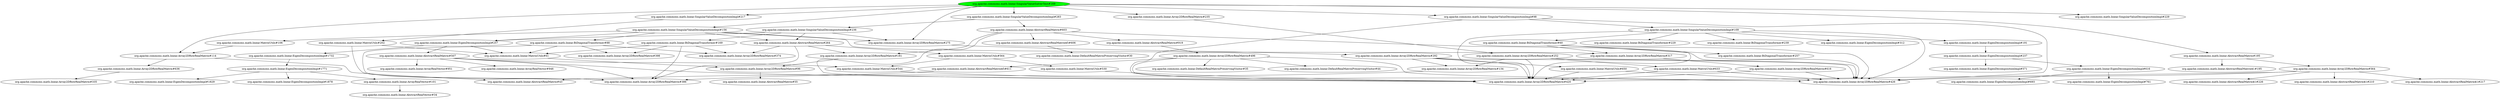 digraph "cg/org.apache.commons.math.linear.SingularValueSolverTest#169"
{
	"org.apache.commons.math.linear.SingularValueSolverTest#169" [style=filled,fillcolor=green];
	"org.apache.commons.math.linear.SingularValueSolverTest#169" -> "org.apache.commons.math.linear.Array2DRowRealMatrix#114";
	"org.apache.commons.math.linear.Array2DRowRealMatrix#114" -> "org.apache.commons.math.linear.AbstractRealMatrix#43";
	"org.apache.commons.math.linear.Array2DRowRealMatrix#114" -> "org.apache.commons.math.linear.Array2DRowRealMatrix#636";
	"org.apache.commons.math.linear.Array2DRowRealMatrix#636" -> "org.apache.commons.math.linear.Array2DRowRealMatrix#335";
	"org.apache.commons.math.linear.SingularValueSolverTest#169" -> "org.apache.commons.math.linear.SingularValueDecompositionImpl#98";
	"org.apache.commons.math.linear.SingularValueDecompositionImpl#98" -> "org.apache.commons.math.linear.Array2DRowRealMatrix#420";
	"org.apache.commons.math.linear.SingularValueDecompositionImpl#98" -> "org.apache.commons.math.linear.Array2DRowRealMatrix#426";
	"org.apache.commons.math.linear.SingularValueDecompositionImpl#98" -> "org.apache.commons.math.linear.SingularValueDecompositionImpl#109";
	"org.apache.commons.math.linear.SingularValueDecompositionImpl#109" -> "org.apache.commons.math.linear.Array2DRowRealMatrix#420";
	"org.apache.commons.math.linear.SingularValueDecompositionImpl#109" -> "org.apache.commons.math.linear.Array2DRowRealMatrix#426";
	"org.apache.commons.math.linear.SingularValueDecompositionImpl#109" -> "org.apache.commons.math.linear.BiDiagonalTransformer#60";
	"org.apache.commons.math.linear.BiDiagonalTransformer#60" -> "org.apache.commons.math.linear.Array2DRowRealMatrix#420";
	"org.apache.commons.math.linear.BiDiagonalTransformer#60" -> "org.apache.commons.math.linear.Array2DRowRealMatrix#426";
	"org.apache.commons.math.linear.BiDiagonalTransformer#60" -> "org.apache.commons.math.linear.Array2DRowRealMatrix#317";
	"org.apache.commons.math.linear.Array2DRowRealMatrix#317" -> "org.apache.commons.math.linear.Array2DRowRealMatrix#616";
	"org.apache.commons.math.linear.Array2DRowRealMatrix#616" -> "org.apache.commons.math.linear.Array2DRowRealMatrix#420";
	"org.apache.commons.math.linear.Array2DRowRealMatrix#616" -> "org.apache.commons.math.linear.Array2DRowRealMatrix#426";
	"org.apache.commons.math.linear.BiDiagonalTransformer#60" -> "org.apache.commons.math.linear.BiDiagonalTransformer#257";
	"org.apache.commons.math.linear.SingularValueDecompositionImpl#109" -> "org.apache.commons.math.linear.BiDiagonalTransformer#229";
	"org.apache.commons.math.linear.SingularValueDecompositionImpl#109" -> "org.apache.commons.math.linear.BiDiagonalTransformer#239";
	"org.apache.commons.math.linear.SingularValueDecompositionImpl#109" -> "org.apache.commons.math.linear.EigenDecompositionImpl#191";
	"org.apache.commons.math.linear.EigenDecompositionImpl#191" -> "org.apache.commons.math.linear.EigenDecompositionImpl#237";
	"org.apache.commons.math.linear.EigenDecompositionImpl#237" -> "org.apache.commons.math.linear.EigenDecompositionImpl#571";
	"org.apache.commons.math.linear.EigenDecompositionImpl#237" -> "org.apache.commons.math.linear.EigenDecompositionImpl#616";
	"org.apache.commons.math.linear.EigenDecompositionImpl#616" -> "org.apache.commons.math.linear.EigenDecompositionImpl#693";
	"org.apache.commons.math.linear.EigenDecompositionImpl#616" -> "org.apache.commons.math.linear.EigenDecompositionImpl#761";
	"org.apache.commons.math.linear.SingularValueDecompositionImpl#109" -> "org.apache.commons.math.linear.EigenDecompositionImpl#312";
	"org.apache.commons.math.linear.SingularValueSolverTest#169" -> "org.apache.commons.math.linear.SingularValueDecompositionImpl#229";
	"org.apache.commons.math.linear.SingularValueSolverTest#169" -> "org.apache.commons.math.linear.SingularValueDecompositionImpl#156";
	"org.apache.commons.math.linear.SingularValueDecompositionImpl#156" -> "org.apache.commons.math.linear.EigenDecompositionImpl#257";
	"org.apache.commons.math.linear.EigenDecompositionImpl#257" -> "org.apache.commons.math.linear.EigenDecompositionImpl#1732";
	"org.apache.commons.math.linear.EigenDecompositionImpl#1732" -> "org.apache.commons.math.linear.EigenDecompositionImpl#1771";
	"org.apache.commons.math.linear.EigenDecompositionImpl#1771" -> "org.apache.commons.math.linear.EigenDecompositionImpl#1829";
	"org.apache.commons.math.linear.EigenDecompositionImpl#1771" -> "org.apache.commons.math.linear.EigenDecompositionImpl#1878";
	"org.apache.commons.math.linear.EigenDecompositionImpl#1771" -> "org.apache.commons.math.linear.ArrayRealVector#101";
	"org.apache.commons.math.linear.ArrayRealVector#101" -> "org.apache.commons.math.linear.AbstractRealVector#34";
	"org.apache.commons.math.linear.EigenDecompositionImpl#257" -> "org.apache.commons.math.linear.MatrixUtils#61";
	"org.apache.commons.math.linear.MatrixUtils#61" -> "org.apache.commons.math.linear.Array2DRowRealMatrix#96";
	"org.apache.commons.math.linear.Array2DRowRealMatrix#96" -> "org.apache.commons.math.linear.AbstractRealMatrix#55";
	"org.apache.commons.math.linear.EigenDecompositionImpl#257" -> "org.apache.commons.math.linear.AbstractRealMatrix#507";
	"org.apache.commons.math.linear.AbstractRealMatrix#507" -> "org.apache.commons.math.linear.MatrixUtils#544";
	"org.apache.commons.math.linear.MatrixUtils#544" -> "org.apache.commons.math.linear.Array2DRowRealMatrix#426";
	"org.apache.commons.math.linear.AbstractRealMatrix#507" -> "org.apache.commons.math.linear.Array2DRowRealMatrix#420";
	"org.apache.commons.math.linear.AbstractRealMatrix#507" -> "org.apache.commons.math.linear.ArrayRealVector#951";
	"org.apache.commons.math.linear.AbstractRealMatrix#507" -> "org.apache.commons.math.linear.ArrayRealVector#946";
	"org.apache.commons.math.linear.AbstractRealMatrix#507" -> "org.apache.commons.math.linear.Array2DRowRealMatrix#386";
	"org.apache.commons.math.linear.SingularValueDecompositionImpl#156" -> "org.apache.commons.math.linear.AbstractRealMatrix#264";
	"org.apache.commons.math.linear.AbstractRealMatrix#264" -> "org.apache.commons.math.linear.MatrixUtils#564";
	"org.apache.commons.math.linear.MatrixUtils#564" -> "org.apache.commons.math.linear.MatrixUtils#530";
	"org.apache.commons.math.linear.MatrixUtils#530" -> "org.apache.commons.math.linear.Array2DRowRealMatrix#420";
	"org.apache.commons.math.linear.MatrixUtils#564" -> "org.apache.commons.math.linear.MatrixUtils#544";
	"org.apache.commons.math.linear.AbstractRealMatrix#264" -> "org.apache.commons.math.linear.Array2DRowRealMatrix#181";
	"org.apache.commons.math.linear.Array2DRowRealMatrix#181" -> "org.apache.commons.math.linear.Array2DRowRealMatrix#96";
	"org.apache.commons.math.linear.AbstractRealMatrix#264" -> "org.apache.commons.math.linear.Array2DRowRealMatrix#374";
	"org.apache.commons.math.linear.AbstractRealMatrix#264" -> "org.apache.commons.math.linear.Array2DRowRealMatrix#386";
	"org.apache.commons.math.linear.SingularValueDecompositionImpl#156" -> "org.apache.commons.math.linear.Array2DRowRealMatrix#317";
	"org.apache.commons.math.linear.SingularValueDecompositionImpl#156" -> "org.apache.commons.math.linear.BiDiagonalTransformer#88";
	"org.apache.commons.math.linear.BiDiagonalTransformer#88" -> "org.apache.commons.math.linear.MatrixUtils#61";
	"org.apache.commons.math.linear.BiDiagonalTransformer#88" -> "org.apache.commons.math.linear.Array2DRowRealMatrix#386";
	"org.apache.commons.math.linear.BiDiagonalTransformer#88" -> "org.apache.commons.math.linear.Array2DRowRealMatrix#374";
	"org.apache.commons.math.linear.BiDiagonalTransformer#88" -> "org.apache.commons.math.linear.Array2DRowRealMatrix#398";
	"org.apache.commons.math.linear.SingularValueDecompositionImpl#156" -> "org.apache.commons.math.linear.MatrixUtils#106";
	"org.apache.commons.math.linear.MatrixUtils#106" -> "org.apache.commons.math.linear.Array2DRowRealMatrix#114";
	"org.apache.commons.math.linear.SingularValueDecompositionImpl#156" -> "org.apache.commons.math.linear.Array2DRowRealMatrix#275";
	"org.apache.commons.math.linear.Array2DRowRealMatrix#275" -> "org.apache.commons.math.linear.Array2DRowRealMatrix#292";
	"org.apache.commons.math.linear.Array2DRowRealMatrix#292" -> "org.apache.commons.math.linear.MatrixUtils#650";
	"org.apache.commons.math.linear.MatrixUtils#650" -> "org.apache.commons.math.linear.Array2DRowRealMatrix#426";
	"org.apache.commons.math.linear.MatrixUtils#650" -> "org.apache.commons.math.linear.Array2DRowRealMatrix#420";
	"org.apache.commons.math.linear.Array2DRowRealMatrix#292" -> "org.apache.commons.math.linear.Array2DRowRealMatrix#420";
	"org.apache.commons.math.linear.Array2DRowRealMatrix#292" -> "org.apache.commons.math.linear.Array2DRowRealMatrix#426";
	"org.apache.commons.math.linear.Array2DRowRealMatrix#292" -> "org.apache.commons.math.linear.Array2DRowRealMatrix#134";
	"org.apache.commons.math.linear.Array2DRowRealMatrix#134" -> "org.apache.commons.math.linear.AbstractRealMatrix#43";
	"org.apache.commons.math.linear.SingularValueSolverTest#169" -> "org.apache.commons.math.linear.SingularValueDecompositionImpl#217";
	"org.apache.commons.math.linear.SingularValueDecompositionImpl#217" -> "org.apache.commons.math.linear.MatrixUtils#202";
	"org.apache.commons.math.linear.MatrixUtils#202" -> "org.apache.commons.math.linear.MatrixUtils#61";
	"org.apache.commons.math.linear.MatrixUtils#202" -> "org.apache.commons.math.linear.Array2DRowRealMatrix#386";
	"org.apache.commons.math.linear.SingularValueSolverTest#169" -> "org.apache.commons.math.linear.Array2DRowRealMatrix#275";
	"org.apache.commons.math.linear.SingularValueSolverTest#169" -> "org.apache.commons.math.linear.SingularValueDecompositionImpl#283";
	"org.apache.commons.math.linear.SingularValueDecompositionImpl#283" -> "org.apache.commons.math.linear.SingularValueDecompositionImpl#236";
	"org.apache.commons.math.linear.SingularValueDecompositionImpl#236" -> "org.apache.commons.math.linear.EigenDecompositionImpl#257";
	"org.apache.commons.math.linear.SingularValueDecompositionImpl#236" -> "org.apache.commons.math.linear.AbstractRealMatrix#264";
	"org.apache.commons.math.linear.SingularValueDecompositionImpl#236" -> "org.apache.commons.math.linear.BiDiagonalTransformer#169";
	"org.apache.commons.math.linear.BiDiagonalTransformer#169" -> "org.apache.commons.math.linear.MatrixUtils#61";
	"org.apache.commons.math.linear.BiDiagonalTransformer#169" -> "org.apache.commons.math.linear.Array2DRowRealMatrix#386";
	"org.apache.commons.math.linear.BiDiagonalTransformer#169" -> "org.apache.commons.math.linear.Array2DRowRealMatrix#374";
	"org.apache.commons.math.linear.BiDiagonalTransformer#169" -> "org.apache.commons.math.linear.Array2DRowRealMatrix#398";
	"org.apache.commons.math.linear.SingularValueDecompositionImpl#236" -> "org.apache.commons.math.linear.Array2DRowRealMatrix#275";
	"org.apache.commons.math.linear.SingularValueDecompositionImpl#283" -> "org.apache.commons.math.linear.AbstractRealMatrix#603";
	"org.apache.commons.math.linear.AbstractRealMatrix#603" -> "org.apache.commons.math.linear.Array2DRowRealMatrix#420";
	"org.apache.commons.math.linear.AbstractRealMatrix#603" -> "org.apache.commons.math.linear.Array2DRowRealMatrix#426";
	"org.apache.commons.math.linear.AbstractRealMatrix#603" -> "org.apache.commons.math.linear.Array2DRowRealMatrix#181";
	"org.apache.commons.math.linear.AbstractRealMatrix#603" -> "org.apache.commons.math.linear.AbstractRealMatrix$5#606";
	"org.apache.commons.math.linear.AbstractRealMatrix$5#606" -> "org.apache.commons.math.linear.DefaultRealMatrixPreservingVisitor#30";
	"org.apache.commons.math.linear.AbstractRealMatrix#603" -> "org.apache.commons.math.linear.AbstractRealMatrix#919";
	"org.apache.commons.math.linear.AbstractRealMatrix#919" -> "org.apache.commons.math.linear.Array2DRowRealMatrix#496";
	"org.apache.commons.math.linear.Array2DRowRealMatrix#496" -> "org.apache.commons.math.linear.Array2DRowRealMatrix#420";
	"org.apache.commons.math.linear.Array2DRowRealMatrix#496" -> "org.apache.commons.math.linear.Array2DRowRealMatrix#426";
	"org.apache.commons.math.linear.Array2DRowRealMatrix#496" -> "org.apache.commons.math.linear.DefaultRealMatrixPreservingVisitor#35";
	"org.apache.commons.math.linear.Array2DRowRealMatrix#496" -> "org.apache.commons.math.linear.AbstractRealMatrix$5#611";
	"org.apache.commons.math.linear.AbstractRealMatrix$5#611" -> "org.apache.commons.math.linear.Array2DRowRealMatrix#386";
	"org.apache.commons.math.linear.Array2DRowRealMatrix#496" -> "org.apache.commons.math.linear.DefaultRealMatrixPreservingVisitor#44";
	"org.apache.commons.math.linear.SingularValueSolverTest#169" -> "org.apache.commons.math.linear.Array2DRowRealMatrix#235";
	"org.apache.commons.math.linear.Array2DRowRealMatrix#235" -> "org.apache.commons.math.linear.Array2DRowRealMatrix#252";
	"org.apache.commons.math.linear.Array2DRowRealMatrix#252" -> "org.apache.commons.math.linear.MatrixUtils#633";
	"org.apache.commons.math.linear.MatrixUtils#633" -> "org.apache.commons.math.linear.Array2DRowRealMatrix#420";
	"org.apache.commons.math.linear.MatrixUtils#633" -> "org.apache.commons.math.linear.Array2DRowRealMatrix#426";
	"org.apache.commons.math.linear.Array2DRowRealMatrix#252" -> "org.apache.commons.math.linear.Array2DRowRealMatrix#420";
	"org.apache.commons.math.linear.Array2DRowRealMatrix#252" -> "org.apache.commons.math.linear.Array2DRowRealMatrix#426";
	"org.apache.commons.math.linear.Array2DRowRealMatrix#252" -> "org.apache.commons.math.linear.Array2DRowRealMatrix#134";
	"org.apache.commons.math.linear.SingularValueSolverTest#169" -> "org.apache.commons.math.linear.AbstractRealMatrix#195";
	"org.apache.commons.math.linear.AbstractRealMatrix#195" -> "org.apache.commons.math.linear.AbstractRealMatrix$1#195";
	"org.apache.commons.math.linear.AbstractRealMatrix#195" -> "org.apache.commons.math.linear.Array2DRowRealMatrix#564";
	"org.apache.commons.math.linear.Array2DRowRealMatrix#564" -> "org.apache.commons.math.linear.Array2DRowRealMatrix#420";
	"org.apache.commons.math.linear.Array2DRowRealMatrix#564" -> "org.apache.commons.math.linear.Array2DRowRealMatrix#426";
	"org.apache.commons.math.linear.Array2DRowRealMatrix#564" -> "org.apache.commons.math.linear.AbstractRealMatrix$1#210";
	"org.apache.commons.math.linear.Array2DRowRealMatrix#564" -> "org.apache.commons.math.linear.AbstractRealMatrix$1#217";
	"org.apache.commons.math.linear.Array2DRowRealMatrix#564" -> "org.apache.commons.math.linear.AbstractRealMatrix$1#226";
}
